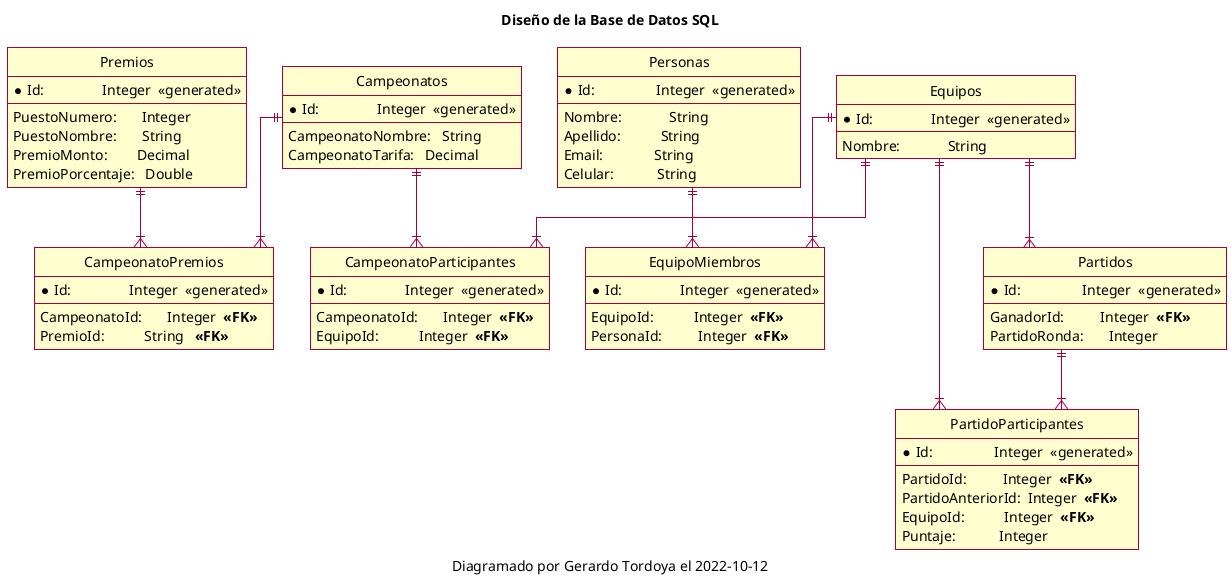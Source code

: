 /'
  @title        GESTOR DE CAMPEONATOS
  @description  Aplicación para crear, organizar y administrar campeonatos.
  @author       Gerardo Tordoya
  @date         2022-10-11
'/

@startuml GESTOR DE CAMPEONATOS

' Configuración de plantilla.
skin rose
skinparam classFontName Calibri
skinparam shadowing false

' Configuración de diagrama.
hide circle
skinparam linetype ortho

' ──────────────────────────────────────────────────────────────────────────────

title Diseño de la Base de Datos SQL

' ─── OBJETOS ──────────────────────────────────────────────────────────────────


entity "Campeonatos"
{
    *Id:                Integer  <<generated>>
    --
    CampeonatoNombre:   String
    CampeonatoTarifa:   Decimal
}

entity "Premios"
{
    *Id:                Integer  <<generated>>
    --
    PuestoNumero:       Integer
    PuestoNombre:       String
    PremioMonto:        Decimal
    PremioPorcentaje:   Double
}

entity "CampeonatoPremios"
{
    *Id:                Integer  <<generated>>
    --
    CampeonatoId:       Integer  **<<FK>>**
    PremioId:           String   **<<FK>>**
}

entity "CampeonatoParticipantes"
{
    *Id:                Integer  <<generated>>
    --
    CampeonatoId:       Integer  **<<FK>>**
    EquipoId:           Integer  **<<FK>>**
}

entity "Equipos"
{
    *Id:                Integer  <<generated>>
    --
    Nombre:             String
}

entity "EquipoMiembros"
{
    *Id:                Integer  <<generated>>
    --
    EquipoId:           Integer  **<<FK>>**
    PersonaId:          Integer  **<<FK>>**
}

entity "Personas"
{
   *Id:                 Integer  <<generated>>
   --
    Nombre:             String
    Apellido:           String
    Email:              String
    Celular:            String
}

entity "Partidos"
{
   *Id:                 Integer  <<generated>>
   --
    GanadorId:          Integer  **<<FK>>**
    PartidoRonda:       Integer
}

entity "PartidoParticipantes"
{
   *Id:                 Integer  <<generated>>
   --
    PartidoId:          Integer  **<<FK>>**
    PartidoAnteriorId:  Integer  **<<FK>>**
    EquipoId:           Integer  **<<FK>>**
    Puntaje:            Integer
}

' ─── RELACIONES ───────────────────────────────────────────────────────────────

Campeonatos ||--|{ CampeonatoParticipantes
Campeonatos ||--|{ CampeonatoPremios
Equipos     ||--|{ CampeonatoParticipantes
Equipos     ||--|{ EquipoMiembros
Equipos     ||--|{ PartidoParticipantes
Equipos     ||--|{ Partidos
Premios     ||--|{ CampeonatoPremios
Personas    ||--|{ EquipoMiembros
Partidos    ||--|{ PartidoParticipantes

' ──────────────────────────────────────────────────────────────────────────────

caption Diagramado por Gerardo Tordoya el 2022-10-12

' ──────────────────────────────────────────────────────────────────────────────

@enduml
